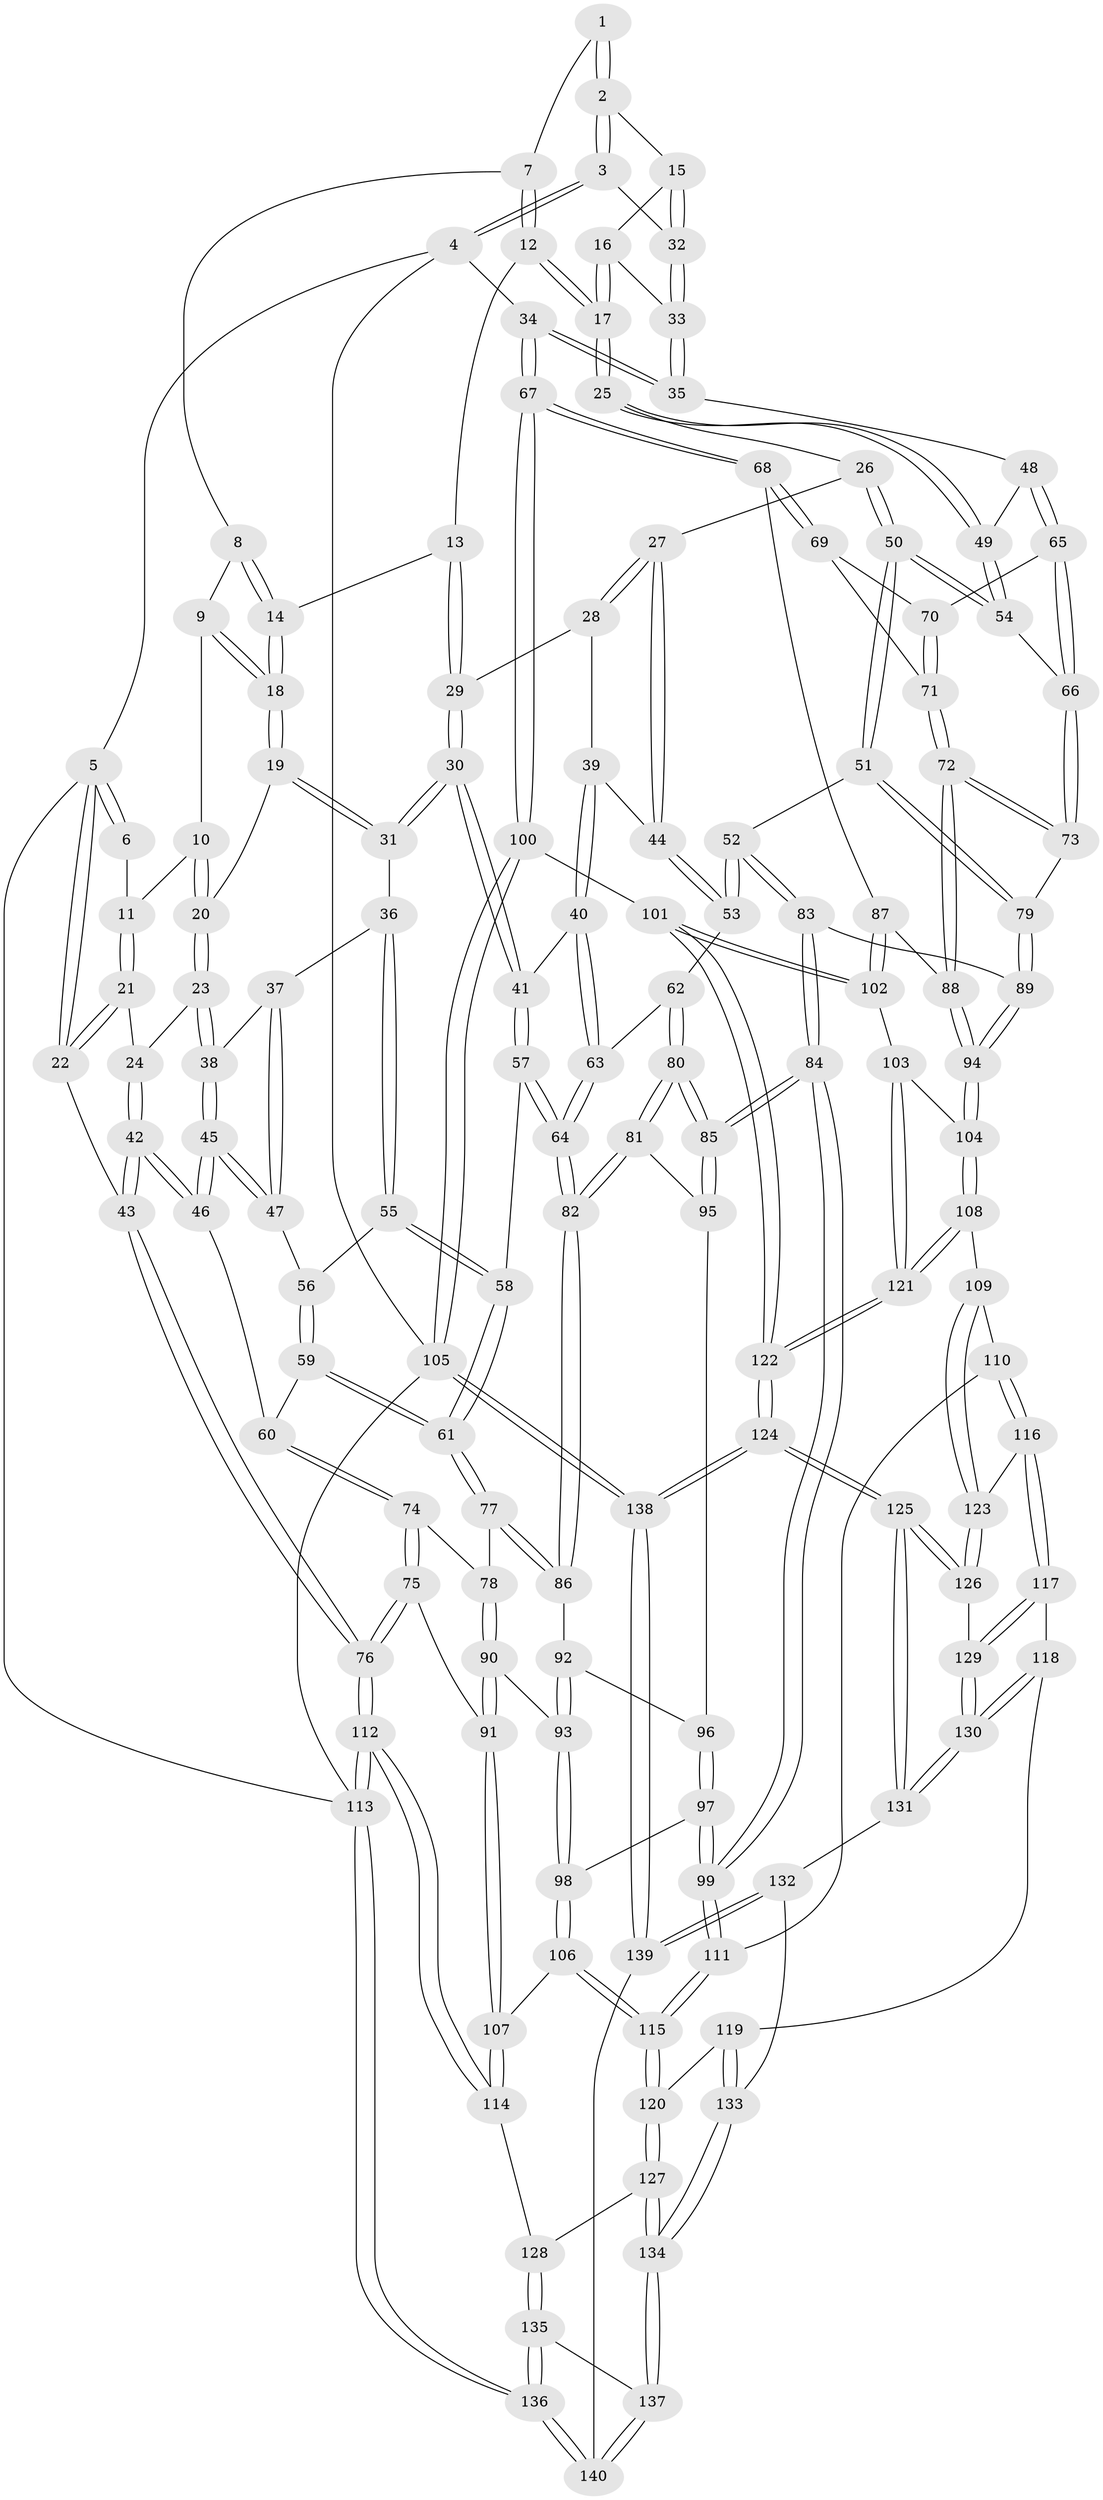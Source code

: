 // coarse degree distribution, {4: 0.4883720930232558, 5: 0.27906976744186046, 3: 0.13953488372093023, 2: 0.046511627906976744, 6: 0.046511627906976744}
// Generated by graph-tools (version 1.1) at 2025/38/03/04/25 23:38:21]
// undirected, 140 vertices, 347 edges
graph export_dot {
  node [color=gray90,style=filled];
  1 [pos="+0.5170117747336506+0"];
  2 [pos="+0.9857382608167287+0"];
  3 [pos="+1+0"];
  4 [pos="+1+0"];
  5 [pos="+0+0"];
  6 [pos="+0.17241498809489755+0"];
  7 [pos="+0.5151183507915751+0"];
  8 [pos="+0.3747170664371415+0"];
  9 [pos="+0.32628553152422607+0.04881635173427018"];
  10 [pos="+0.2274958152759409+0.01689924278805284"];
  11 [pos="+0.18622113433839546+0"];
  12 [pos="+0.5335439095540646+0"];
  13 [pos="+0.49642233832200927+0.04978881916125045"];
  14 [pos="+0.3821265512640053+0.11099788156258292"];
  15 [pos="+0.724901242211716+0.10594806157728585"];
  16 [pos="+0.7185970829670367+0.11436776296146539"];
  17 [pos="+0.6637103832221806+0.1520697595057023"];
  18 [pos="+0.34132573066646543+0.14222607193575"];
  19 [pos="+0.3408444133563629+0.1433442279554129"];
  20 [pos="+0.2772071312303221+0.1316389832332155"];
  21 [pos="+0.12437667832390845+0.10054013760235167"];
  22 [pos="+0+0.02573622386463163"];
  23 [pos="+0.1913865354710029+0.16976260932780934"];
  24 [pos="+0.13626459529209697+0.1361958193276312"];
  25 [pos="+0.6634608279793148+0.15547883741909083"];
  26 [pos="+0.6512703952268243+0.16966148234304873"];
  27 [pos="+0.6399287207505628+0.17788890974208332"];
  28 [pos="+0.495206958823956+0.17922613371978693"];
  29 [pos="+0.4797283138297764+0.16187491397082857"];
  30 [pos="+0.3807920848214031+0.20425355395086037"];
  31 [pos="+0.3577196329958499+0.19356505808109298"];
  32 [pos="+0.9099158897490845+0.10069773488530823"];
  33 [pos="+0.8833644645193972+0.17426830585107006"];
  34 [pos="+1+0.33635781793410613"];
  35 [pos="+0.8795366367729952+0.25826328166317003"];
  36 [pos="+0.35732064566170096+0.19394015805524406"];
  37 [pos="+0.22678594138420263+0.21136143171699118"];
  38 [pos="+0.1927982633262973+0.17344122431980175"];
  39 [pos="+0.4982419648509185+0.19727576486210308"];
  40 [pos="+0.45872863381642054+0.2933910074421501"];
  41 [pos="+0.43206067371563883+0.28718986163975513"];
  42 [pos="+0.024264881114248873+0.3036136054219707"];
  43 [pos="+0+0.36763261276187237"];
  44 [pos="+0.5687910030243746+0.26604244252505393"];
  45 [pos="+0.16405823326620408+0.2745700488246884"];
  46 [pos="+0.13531426047550946+0.3197950047485564"];
  47 [pos="+0.2400697450944973+0.24819914260543113"];
  48 [pos="+0.8778736969028195+0.25942039460814725"];
  49 [pos="+0.7428453322556527+0.2295463479948186"];
  50 [pos="+0.6666201065840052+0.3667391024478704"];
  51 [pos="+0.6517598157073732+0.38160552069319986"];
  52 [pos="+0.6168198942657037+0.3804368813801112"];
  53 [pos="+0.5448051016190446+0.33315604425622314"];
  54 [pos="+0.7031407678668566+0.3472942461247942"];
  55 [pos="+0.31464370362783695+0.25360526316180215"];
  56 [pos="+0.24591911895037658+0.2557856699847726"];
  57 [pos="+0.3686336367526417+0.3459787955845983"];
  58 [pos="+0.3180873760595219+0.35806168536693994"];
  59 [pos="+0.24059973163579243+0.2805917404055399"];
  60 [pos="+0.1724975444688495+0.3436827565797968"];
  61 [pos="+0.3170691721185479+0.3590223075400319"];
  62 [pos="+0.5331483121081196+0.3346625090787298"];
  63 [pos="+0.5201230908162925+0.33234574258827476"];
  64 [pos="+0.4319974439949867+0.4071982076473131"];
  65 [pos="+0.8605873270455847+0.3005882042179925"];
  66 [pos="+0.8114334485961789+0.3556285717741593"];
  67 [pos="+1+0.4367987534228394"];
  68 [pos="+0.9872815189785557+0.4530586340896876"];
  69 [pos="+0.9201360690136352+0.4103100944429326"];
  70 [pos="+0.8959428382079659+0.379092232382933"];
  71 [pos="+0.8570245640802779+0.4357878485678006"];
  72 [pos="+0.8245442778031763+0.4587167726985394"];
  73 [pos="+0.8097047995692539+0.4308677764264731"];
  74 [pos="+0.18985953471605385+0.36725639340555527"];
  75 [pos="+0.01935913698636718+0.5203948612617475"];
  76 [pos="+0+0.48344451909569713"];
  77 [pos="+0.3031351922836108+0.38028769009508057"];
  78 [pos="+0.22701117819926486+0.39958665639166013"];
  79 [pos="+0.6854852700604513+0.434154305846624"];
  80 [pos="+0.4773613531007102+0.5154333332642905"];
  81 [pos="+0.42575640093468275+0.4626647474025567"];
  82 [pos="+0.4253848237951205+0.46216112069154663"];
  83 [pos="+0.5424669048993689+0.536397790214834"];
  84 [pos="+0.5049042730877363+0.5673074733616289"];
  85 [pos="+0.4910094843268879+0.5426770693936983"];
  86 [pos="+0.3402636740495893+0.4440999336665025"];
  87 [pos="+0.8999995544576807+0.49607928496576575"];
  88 [pos="+0.831996315757624+0.4931854360014568"];
  89 [pos="+0.6943003190400863+0.5123048751706589"];
  90 [pos="+0.20116104509620514+0.5012802602288196"];
  91 [pos="+0.08665810023363014+0.5422101454621596"];
  92 [pos="+0.33242402249893405+0.4644768419567122"];
  93 [pos="+0.2680243380976718+0.5445656792034035"];
  94 [pos="+0.765066114683584+0.5919209002752605"];
  95 [pos="+0.3614725741935515+0.5141985316273537"];
  96 [pos="+0.35997432571444093+0.5147390036168299"];
  97 [pos="+0.34124746151462054+0.5704372915063535"];
  98 [pos="+0.29276382330493+0.5873523989329359"];
  99 [pos="+0.5048390726443714+0.5677248158740309"];
  100 [pos="+1+0.6704715274925551"];
  101 [pos="+1+0.674188431960766"];
  102 [pos="+0.947801471092151+0.6519864759337168"];
  103 [pos="+0.910170035429831+0.6587771481998583"];
  104 [pos="+0.7660606380602447+0.6225138401117283"];
  105 [pos="+1+1"];
  106 [pos="+0.2793427612483014+0.6834960059653016"];
  107 [pos="+0.17675997395324727+0.7032706133722666"];
  108 [pos="+0.7612858698563898+0.6280543787089246"];
  109 [pos="+0.7288409901956755+0.6564924094167215"];
  110 [pos="+0.5216043964054805+0.5977262761990753"];
  111 [pos="+0.5060322870785009+0.5737802767797958"];
  112 [pos="+0+0.8525650681829975"];
  113 [pos="+0+1"];
  114 [pos="+0.10049797643618406+0.8054764916103699"];
  115 [pos="+0.3308815146391785+0.7222145215650714"];
  116 [pos="+0.5253904210924869+0.7297621803117034"];
  117 [pos="+0.5249889462045351+0.7318374833922617"];
  118 [pos="+0.5152762110286786+0.7456122482654396"];
  119 [pos="+0.4901633235363876+0.7620579105054758"];
  120 [pos="+0.36091935312945655+0.7801806119336105"];
  121 [pos="+0.86329939130699+0.818284072223802"];
  122 [pos="+0.8603093036787208+0.8728742107043197"];
  123 [pos="+0.721639831549187+0.6780713949541426"];
  124 [pos="+0.8184656011214705+0.9380683252038182"];
  125 [pos="+0.7476633910122803+0.8696607777037229"];
  126 [pos="+0.7068138403498+0.774328312871679"];
  127 [pos="+0.348604953555454+0.8417122749067162"];
  128 [pos="+0.15641451398873074+0.8585090923655223"];
  129 [pos="+0.6484326378156339+0.7786625749227838"];
  130 [pos="+0.5789388625070233+0.8396031250351678"];
  131 [pos="+0.577508079816673+0.8914589605578167"];
  132 [pos="+0.5717783071738927+0.8971980684130615"];
  133 [pos="+0.50709670672302+0.901674112108316"];
  134 [pos="+0.388771177396968+0.9775548354419143"];
  135 [pos="+0.17436792487937713+0.9214145428860134"];
  136 [pos="+0.06953691688817781+1"];
  137 [pos="+0.38747232119959163+0.9836806597753587"];
  138 [pos="+0.8764054896879867+1"];
  139 [pos="+0.6782648224179938+1"];
  140 [pos="+0.39457737350923683+1"];
  1 -- 2;
  1 -- 2;
  1 -- 7;
  2 -- 3;
  2 -- 3;
  2 -- 15;
  3 -- 4;
  3 -- 4;
  3 -- 32;
  4 -- 5;
  4 -- 34;
  4 -- 105;
  5 -- 6;
  5 -- 6;
  5 -- 22;
  5 -- 22;
  5 -- 113;
  6 -- 11;
  7 -- 8;
  7 -- 12;
  7 -- 12;
  8 -- 9;
  8 -- 14;
  8 -- 14;
  9 -- 10;
  9 -- 18;
  9 -- 18;
  10 -- 11;
  10 -- 20;
  10 -- 20;
  11 -- 21;
  11 -- 21;
  12 -- 13;
  12 -- 17;
  12 -- 17;
  13 -- 14;
  13 -- 29;
  13 -- 29;
  14 -- 18;
  14 -- 18;
  15 -- 16;
  15 -- 32;
  15 -- 32;
  16 -- 17;
  16 -- 17;
  16 -- 33;
  17 -- 25;
  17 -- 25;
  18 -- 19;
  18 -- 19;
  19 -- 20;
  19 -- 31;
  19 -- 31;
  20 -- 23;
  20 -- 23;
  21 -- 22;
  21 -- 22;
  21 -- 24;
  22 -- 43;
  23 -- 24;
  23 -- 38;
  23 -- 38;
  24 -- 42;
  24 -- 42;
  25 -- 26;
  25 -- 49;
  25 -- 49;
  26 -- 27;
  26 -- 50;
  26 -- 50;
  27 -- 28;
  27 -- 28;
  27 -- 44;
  27 -- 44;
  28 -- 29;
  28 -- 39;
  29 -- 30;
  29 -- 30;
  30 -- 31;
  30 -- 31;
  30 -- 41;
  30 -- 41;
  31 -- 36;
  32 -- 33;
  32 -- 33;
  33 -- 35;
  33 -- 35;
  34 -- 35;
  34 -- 35;
  34 -- 67;
  34 -- 67;
  35 -- 48;
  36 -- 37;
  36 -- 55;
  36 -- 55;
  37 -- 38;
  37 -- 47;
  37 -- 47;
  38 -- 45;
  38 -- 45;
  39 -- 40;
  39 -- 40;
  39 -- 44;
  40 -- 41;
  40 -- 63;
  40 -- 63;
  41 -- 57;
  41 -- 57;
  42 -- 43;
  42 -- 43;
  42 -- 46;
  42 -- 46;
  43 -- 76;
  43 -- 76;
  44 -- 53;
  44 -- 53;
  45 -- 46;
  45 -- 46;
  45 -- 47;
  45 -- 47;
  46 -- 60;
  47 -- 56;
  48 -- 49;
  48 -- 65;
  48 -- 65;
  49 -- 54;
  49 -- 54;
  50 -- 51;
  50 -- 51;
  50 -- 54;
  50 -- 54;
  51 -- 52;
  51 -- 79;
  51 -- 79;
  52 -- 53;
  52 -- 53;
  52 -- 83;
  52 -- 83;
  53 -- 62;
  54 -- 66;
  55 -- 56;
  55 -- 58;
  55 -- 58;
  56 -- 59;
  56 -- 59;
  57 -- 58;
  57 -- 64;
  57 -- 64;
  58 -- 61;
  58 -- 61;
  59 -- 60;
  59 -- 61;
  59 -- 61;
  60 -- 74;
  60 -- 74;
  61 -- 77;
  61 -- 77;
  62 -- 63;
  62 -- 80;
  62 -- 80;
  63 -- 64;
  63 -- 64;
  64 -- 82;
  64 -- 82;
  65 -- 66;
  65 -- 66;
  65 -- 70;
  66 -- 73;
  66 -- 73;
  67 -- 68;
  67 -- 68;
  67 -- 100;
  67 -- 100;
  68 -- 69;
  68 -- 69;
  68 -- 87;
  69 -- 70;
  69 -- 71;
  70 -- 71;
  70 -- 71;
  71 -- 72;
  71 -- 72;
  72 -- 73;
  72 -- 73;
  72 -- 88;
  72 -- 88;
  73 -- 79;
  74 -- 75;
  74 -- 75;
  74 -- 78;
  75 -- 76;
  75 -- 76;
  75 -- 91;
  76 -- 112;
  76 -- 112;
  77 -- 78;
  77 -- 86;
  77 -- 86;
  78 -- 90;
  78 -- 90;
  79 -- 89;
  79 -- 89;
  80 -- 81;
  80 -- 81;
  80 -- 85;
  80 -- 85;
  81 -- 82;
  81 -- 82;
  81 -- 95;
  82 -- 86;
  82 -- 86;
  83 -- 84;
  83 -- 84;
  83 -- 89;
  84 -- 85;
  84 -- 85;
  84 -- 99;
  84 -- 99;
  85 -- 95;
  85 -- 95;
  86 -- 92;
  87 -- 88;
  87 -- 102;
  87 -- 102;
  88 -- 94;
  88 -- 94;
  89 -- 94;
  89 -- 94;
  90 -- 91;
  90 -- 91;
  90 -- 93;
  91 -- 107;
  91 -- 107;
  92 -- 93;
  92 -- 93;
  92 -- 96;
  93 -- 98;
  93 -- 98;
  94 -- 104;
  94 -- 104;
  95 -- 96;
  96 -- 97;
  96 -- 97;
  97 -- 98;
  97 -- 99;
  97 -- 99;
  98 -- 106;
  98 -- 106;
  99 -- 111;
  99 -- 111;
  100 -- 101;
  100 -- 105;
  100 -- 105;
  101 -- 102;
  101 -- 102;
  101 -- 122;
  101 -- 122;
  102 -- 103;
  103 -- 104;
  103 -- 121;
  103 -- 121;
  104 -- 108;
  104 -- 108;
  105 -- 138;
  105 -- 138;
  105 -- 113;
  106 -- 107;
  106 -- 115;
  106 -- 115;
  107 -- 114;
  107 -- 114;
  108 -- 109;
  108 -- 121;
  108 -- 121;
  109 -- 110;
  109 -- 123;
  109 -- 123;
  110 -- 111;
  110 -- 116;
  110 -- 116;
  111 -- 115;
  111 -- 115;
  112 -- 113;
  112 -- 113;
  112 -- 114;
  112 -- 114;
  113 -- 136;
  113 -- 136;
  114 -- 128;
  115 -- 120;
  115 -- 120;
  116 -- 117;
  116 -- 117;
  116 -- 123;
  117 -- 118;
  117 -- 129;
  117 -- 129;
  118 -- 119;
  118 -- 130;
  118 -- 130;
  119 -- 120;
  119 -- 133;
  119 -- 133;
  120 -- 127;
  120 -- 127;
  121 -- 122;
  121 -- 122;
  122 -- 124;
  122 -- 124;
  123 -- 126;
  123 -- 126;
  124 -- 125;
  124 -- 125;
  124 -- 138;
  124 -- 138;
  125 -- 126;
  125 -- 126;
  125 -- 131;
  125 -- 131;
  126 -- 129;
  127 -- 128;
  127 -- 134;
  127 -- 134;
  128 -- 135;
  128 -- 135;
  129 -- 130;
  129 -- 130;
  130 -- 131;
  130 -- 131;
  131 -- 132;
  132 -- 133;
  132 -- 139;
  132 -- 139;
  133 -- 134;
  133 -- 134;
  134 -- 137;
  134 -- 137;
  135 -- 136;
  135 -- 136;
  135 -- 137;
  136 -- 140;
  136 -- 140;
  137 -- 140;
  137 -- 140;
  138 -- 139;
  138 -- 139;
  139 -- 140;
}
